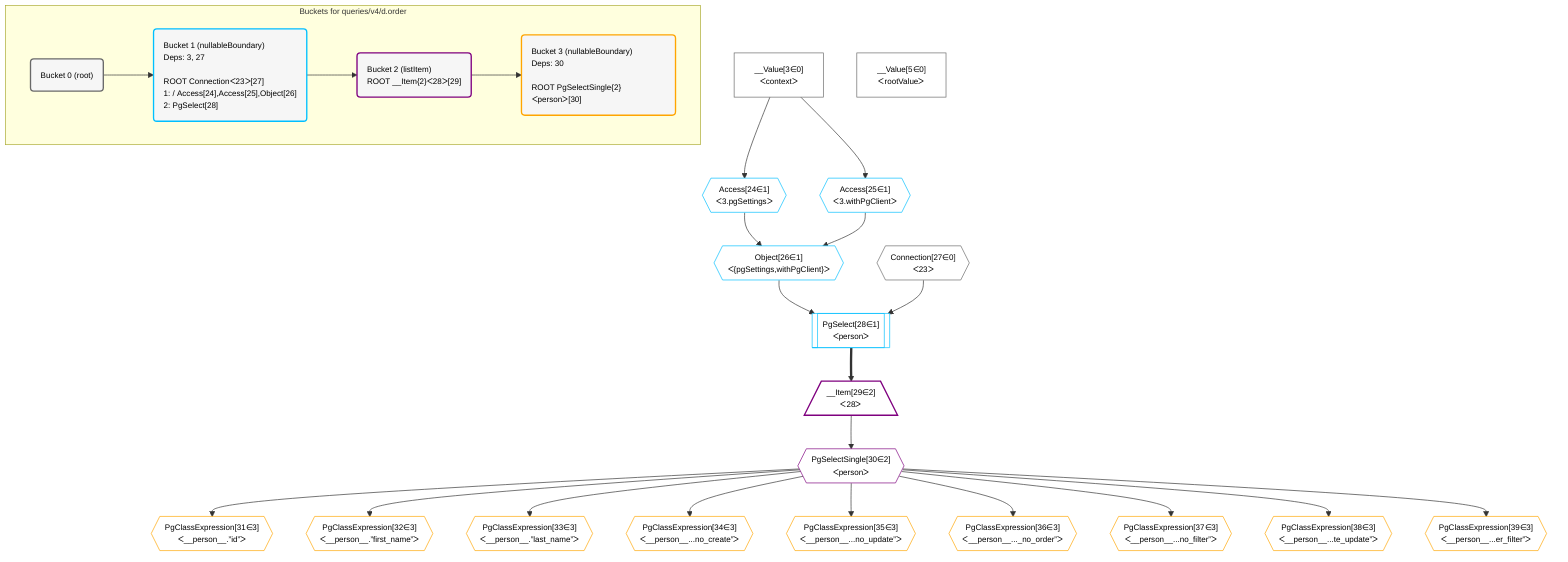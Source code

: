 %%{init: {'themeVariables': { 'fontSize': '12px'}}}%%
graph TD
    classDef path fill:#eee,stroke:#000,color:#000
    classDef plan fill:#fff,stroke-width:1px,color:#000
    classDef itemplan fill:#fff,stroke-width:2px,color:#000
    classDef unbatchedplan fill:#dff,stroke-width:1px,color:#000
    classDef sideeffectplan fill:#fcc,stroke-width:2px,color:#000
    classDef bucket fill:#f6f6f6,color:#000,stroke-width:2px,text-align:left


    %% define steps
    __Value3["__Value[3∈0]<br />ᐸcontextᐳ"]:::plan
    __Value5["__Value[5∈0]<br />ᐸrootValueᐳ"]:::plan
    Access24{{"Access[24∈1]<br />ᐸ3.pgSettingsᐳ"}}:::plan
    Access25{{"Access[25∈1]<br />ᐸ3.withPgClientᐳ"}}:::plan
    Object26{{"Object[26∈1]<br />ᐸ{pgSettings,withPgClient}ᐳ"}}:::plan
    Connection27{{"Connection[27∈0]<br />ᐸ23ᐳ"}}:::plan
    PgSelect28[["PgSelect[28∈1]<br />ᐸpersonᐳ"]]:::plan
    __Item29[/"__Item[29∈2]<br />ᐸ28ᐳ"\]:::itemplan
    PgSelectSingle30{{"PgSelectSingle[30∈2]<br />ᐸpersonᐳ"}}:::plan
    PgClassExpression31{{"PgClassExpression[31∈3]<br />ᐸ__person__.”id”ᐳ"}}:::plan
    PgClassExpression32{{"PgClassExpression[32∈3]<br />ᐸ__person__.”first_name”ᐳ"}}:::plan
    PgClassExpression33{{"PgClassExpression[33∈3]<br />ᐸ__person__.”last_name”ᐳ"}}:::plan
    PgClassExpression34{{"PgClassExpression[34∈3]<br />ᐸ__person__...no_create”ᐳ"}}:::plan
    PgClassExpression35{{"PgClassExpression[35∈3]<br />ᐸ__person__...no_update”ᐳ"}}:::plan
    PgClassExpression36{{"PgClassExpression[36∈3]<br />ᐸ__person__..._no_order”ᐳ"}}:::plan
    PgClassExpression37{{"PgClassExpression[37∈3]<br />ᐸ__person__...no_filter”ᐳ"}}:::plan
    PgClassExpression38{{"PgClassExpression[38∈3]<br />ᐸ__person__...te_update”ᐳ"}}:::plan
    PgClassExpression39{{"PgClassExpression[39∈3]<br />ᐸ__person__...er_filter”ᐳ"}}:::plan

    %% plan dependencies
    __Value3 --> Access24
    __Value3 --> Access25
    Access24 & Access25 --> Object26
    Object26 & Connection27 --> PgSelect28
    PgSelect28 ==> __Item29
    __Item29 --> PgSelectSingle30
    PgSelectSingle30 --> PgClassExpression31
    PgSelectSingle30 --> PgClassExpression32
    PgSelectSingle30 --> PgClassExpression33
    PgSelectSingle30 --> PgClassExpression34
    PgSelectSingle30 --> PgClassExpression35
    PgSelectSingle30 --> PgClassExpression36
    PgSelectSingle30 --> PgClassExpression37
    PgSelectSingle30 --> PgClassExpression38
    PgSelectSingle30 --> PgClassExpression39

    subgraph "Buckets for queries/v4/d.order"
    Bucket0("Bucket 0 (root)"):::bucket
    classDef bucket0 stroke:#696969
    class Bucket0,__Value3,__Value5,Connection27 bucket0
    Bucket1("Bucket 1 (nullableBoundary)<br />Deps: 3, 27<br /><br />ROOT Connectionᐸ23ᐳ[27]<br />1:  / Access[24],Access[25],Object[26]<br />2: PgSelect[28]"):::bucket
    classDef bucket1 stroke:#00bfff
    class Bucket1,Access24,Access25,Object26,PgSelect28 bucket1
    Bucket2("Bucket 2 (listItem)<br />ROOT __Item{2}ᐸ28ᐳ[29]"):::bucket
    classDef bucket2 stroke:#7f007f
    class Bucket2,__Item29,PgSelectSingle30 bucket2
    Bucket3("Bucket 3 (nullableBoundary)<br />Deps: 30<br /><br />ROOT PgSelectSingle{2}ᐸpersonᐳ[30]"):::bucket
    classDef bucket3 stroke:#ffa500
    class Bucket3,PgClassExpression31,PgClassExpression32,PgClassExpression33,PgClassExpression34,PgClassExpression35,PgClassExpression36,PgClassExpression37,PgClassExpression38,PgClassExpression39 bucket3
    Bucket0 --> Bucket1
    Bucket1 --> Bucket2
    Bucket2 --> Bucket3
    end